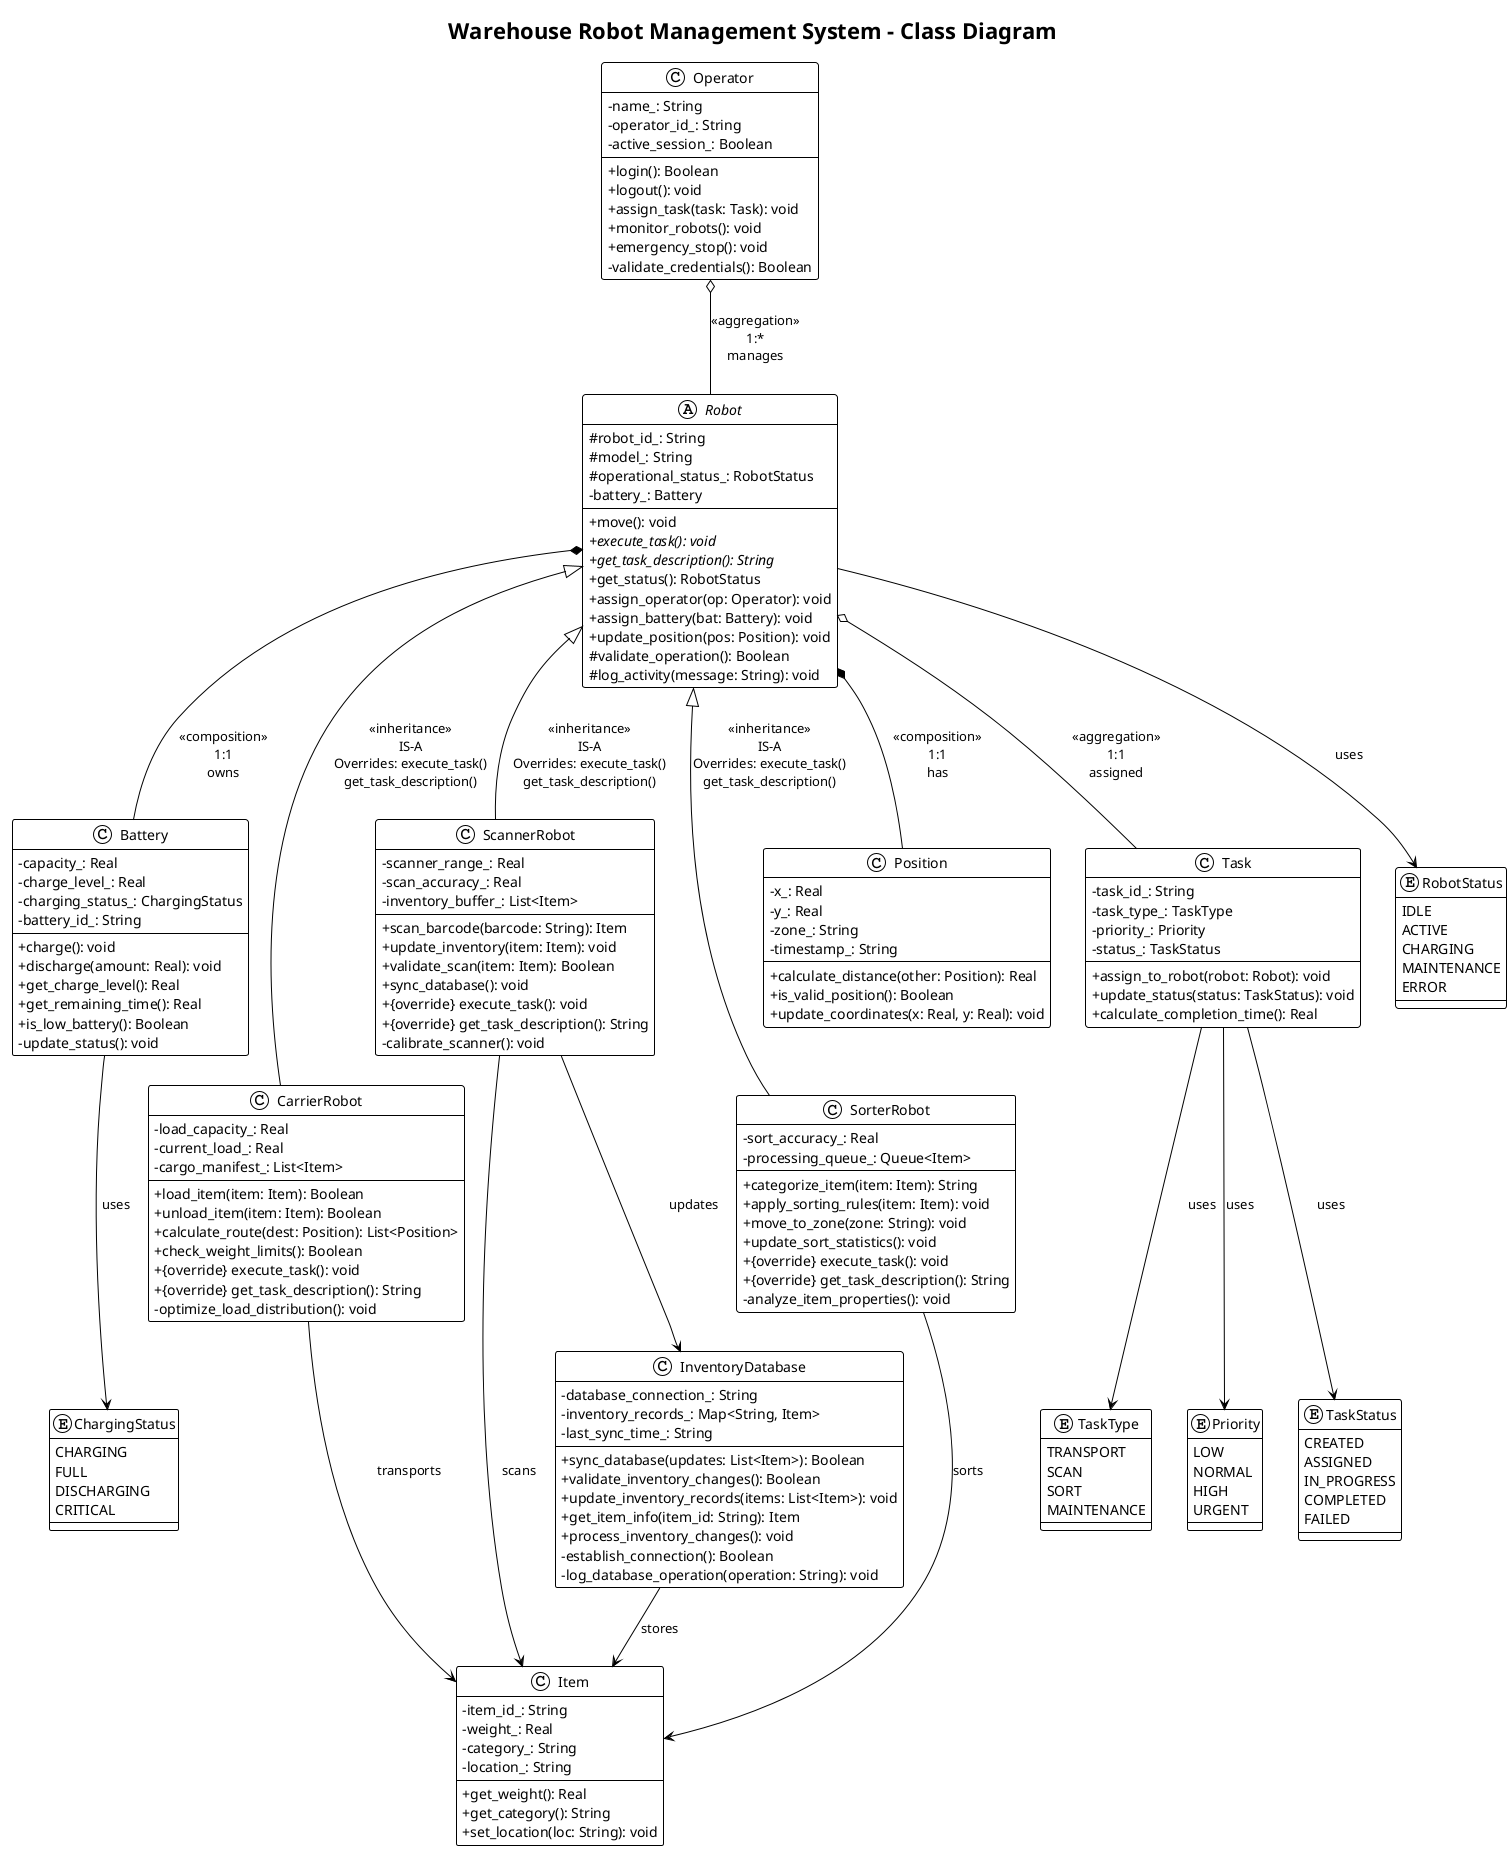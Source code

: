 @startuml WarehouseRobotClassDiagram
!theme plain
skinparam classAttributeIconSize 0
title Warehouse Robot Management System - Class Diagram

' Core Abstract Base Class
abstract class Robot {
    # robot_id_: String
    # model_: String
    # operational_status_: RobotStatus
    - battery_: Battery
    + move(): void
    + {abstract} execute_task(): void
    + {abstract} get_task_description(): String
    + get_status(): RobotStatus
    + assign_operator(op: Operator): void
    + assign_battery(bat: Battery): void
    + update_position(pos: Position): void
    # validate_operation(): Boolean
    # log_activity(message: String): void
}

class Battery {
    - capacity_: Real
    - charge_level_: Real
    - charging_status_: ChargingStatus
    - battery_id_: String
    + charge(): void
    + discharge(amount: Real): void
    + get_charge_level(): Real
    + get_remaining_time(): Real
    + is_low_battery(): Boolean
    - update_status(): void
}

class Operator {
    - name_: String
    - operator_id_: String
    - active_session_: Boolean
    + login(): Boolean
    + logout(): void
    + assign_task(task: Task): void
    + monitor_robots(): void
    + emergency_stop(): void
    - validate_credentials(): Boolean
}

' Specialized Robot Classes with Polymorphic Methods
class CarrierRobot {
    - load_capacity_: Real
    - current_load_: Real
    - cargo_manifest_: List<Item>
    + load_item(item: Item): Boolean
    + unload_item(item: Item): Boolean
    + calculate_route(dest: Position): List<Position>
    + check_weight_limits(): Boolean
    + {override} execute_task(): void
    + {override} get_task_description(): String
    - optimize_load_distribution(): void
}

class ScannerRobot {
    - scanner_range_: Real
    - scan_accuracy_: Real
    - inventory_buffer_: List<Item>
    + scan_barcode(barcode: String): Item
    + update_inventory(item: Item): void
    + validate_scan(item: Item): Boolean
    + sync_database(): void
    + {override} execute_task(): void
    + {override} get_task_description(): String
    - calibrate_scanner(): void
}

class SorterRobot {
    - sort_accuracy_: Real
    - processing_queue_: Queue<Item>
    + categorize_item(item: Item): String
    + apply_sorting_rules(item: Item): void
    + move_to_zone(zone: String): void
    + update_sort_statistics(): void
    + {override} execute_task(): void
    + {override} get_task_description(): String
    - analyze_item_properties(): void
}

' Supporting Classes
class Position {
    - x_: Real
    - y_: Real
    - zone_: String
    - timestamp_: String
    + calculate_distance(other: Position): Real
    + is_valid_position(): Boolean
    + update_coordinates(x: Real, y: Real): void
}

class Task {
    - task_id_: String
    - task_type_: TaskType
    - priority_: Priority
    - status_: TaskStatus
    + assign_to_robot(robot: Robot): void
    + update_status(status: TaskStatus): void
    + calculate_completion_time(): Real
}

class Item {
    - item_id_: String
    - weight_: Real
    - category_: String
    - location_: String
    + get_weight(): Real
    + get_category(): String
    + set_location(loc: String): void
}

' New InventoryDatabase Class
class InventoryDatabase {
    - database_connection_: String
    - inventory_records_: Map<String, Item>
    - last_sync_time_: String
    + sync_database(updates: List<Item>): Boolean
    + validate_inventory_changes(): Boolean
    + update_inventory_records(items: List<Item>): void
    + get_item_info(item_id: String): Item
    + process_inventory_changes(): void
    - establish_connection(): Boolean
    - log_database_operation(operation: String): void
}

' Enumerations
enum RobotStatus {
    IDLE
    ACTIVE
    CHARGING
    MAINTENANCE
    ERROR
}

enum ChargingStatus {
    CHARGING
    FULL
    DISCHARGING
    CRITICAL
}

enum TaskType {
    TRANSPORT
    SCAN
    SORT
    MAINTENANCE
}

enum Priority {
    LOW
    NORMAL
    HIGH
    URGENT
}

enum TaskStatus {
    CREATED
    ASSIGNED
    IN_PROGRESS
    COMPLETED
    FAILED
}

' ==========================================
' INHERITANCE RELATIONSHIPS (IS-A) - POLYMORPHISM
' ==========================================
Robot <|-- CarrierRobot : <<inheritance>>\nIS-A\nOverrides: execute_task()\nget_task_description()
Robot <|-- ScannerRobot : <<inheritance>>\nIS-A\nOverrides: execute_task()\nget_task_description()
Robot <|-- SorterRobot : <<inheritance>>\nIS-A\nOverrides: execute_task()\nget_task_description()

' ==========================================
' COMPOSITION RELATIONSHIPS (PART-OF)
' Strong ownership - child cannot exist without parent
' ==========================================
Robot *-- Battery : <<composition>>\n1:1\nowns
Robot *-- Position : <<composition>>\n1:1\nhas

' ==========================================
' AGGREGATION RELATIONSHIPS (HAS-A)
' Weak ownership - child can exist independently
' ==========================================
Operator o-- Robot : <<aggregation>>\n1:*\nmanages
Robot o-- Task : <<aggregation>>\n1:1\nassigned

' ==========================================
' ASSOCIATION RELATIONSHIPS
' ==========================================
Robot --> RobotStatus : uses
Battery --> ChargingStatus : uses
Task --> TaskType : uses
Task --> Priority : uses
Task --> TaskStatus : uses
CarrierRobot --> Item : transports
ScannerRobot --> Item : scans
SorterRobot --> Item : sorts
ScannerRobot --> InventoryDatabase : updates
InventoryDatabase --> Item : stores

@enduml